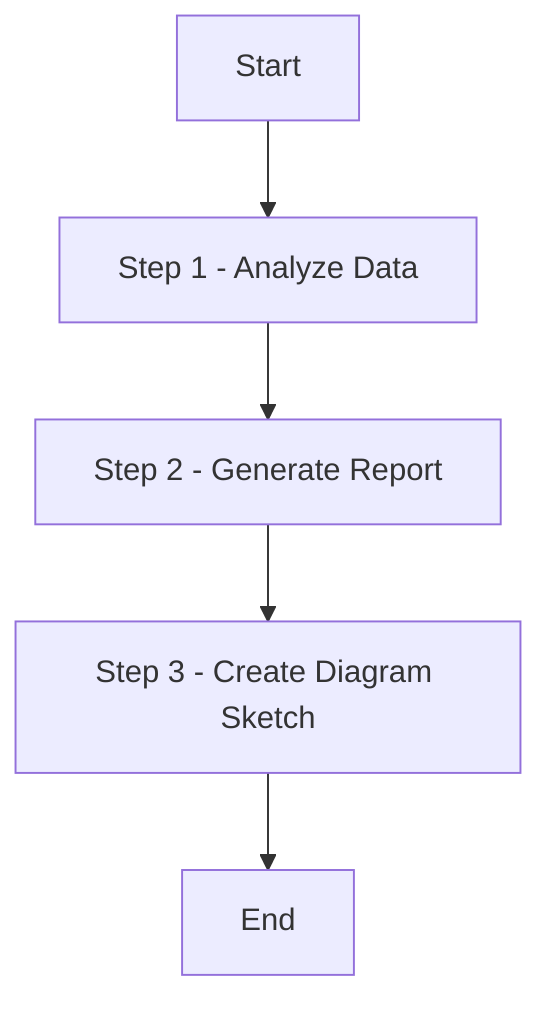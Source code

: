 graph TD;
    A["Start"] --> B["Step 1 - Analyze Data"];
    B --> C["Step 2 - Generate Report"];
    C --> D["Step 3 - Create Diagram Sketch"];
    D --> E["End"];